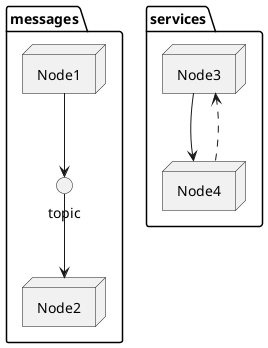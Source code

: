@startuml
package messages{
node Node1
interface topic
node Node2
}
package services{
node Node3
node Node4
}
Node1 --> topic
topic --> Node2


Node3 --> Node4
Node4 ..> Node3
@enduml
